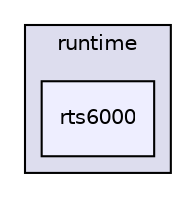 digraph "rts6000" {
  compound=true
  node [ fontsize="10", fontname="Helvetica"];
  edge [ labelfontsize="10", labelfontname="Helvetica"];
  subgraph clusterdir_5ad05dc5194b2a671faf93574192eaf0 {
    graph [ bgcolor="#ddddee", pencolor="black", label="runtime" fontname="Helvetica", fontsize="10", URL="dir_5ad05dc5194b2a671faf93574192eaf0.html"]
  dir_5388dce26d83a903baa8bd101fa68cb0 [shape=box, label="rts6000", style="filled", fillcolor="#eeeeff", pencolor="black", URL="dir_5388dce26d83a903baa8bd101fa68cb0.html"];
  }
}
